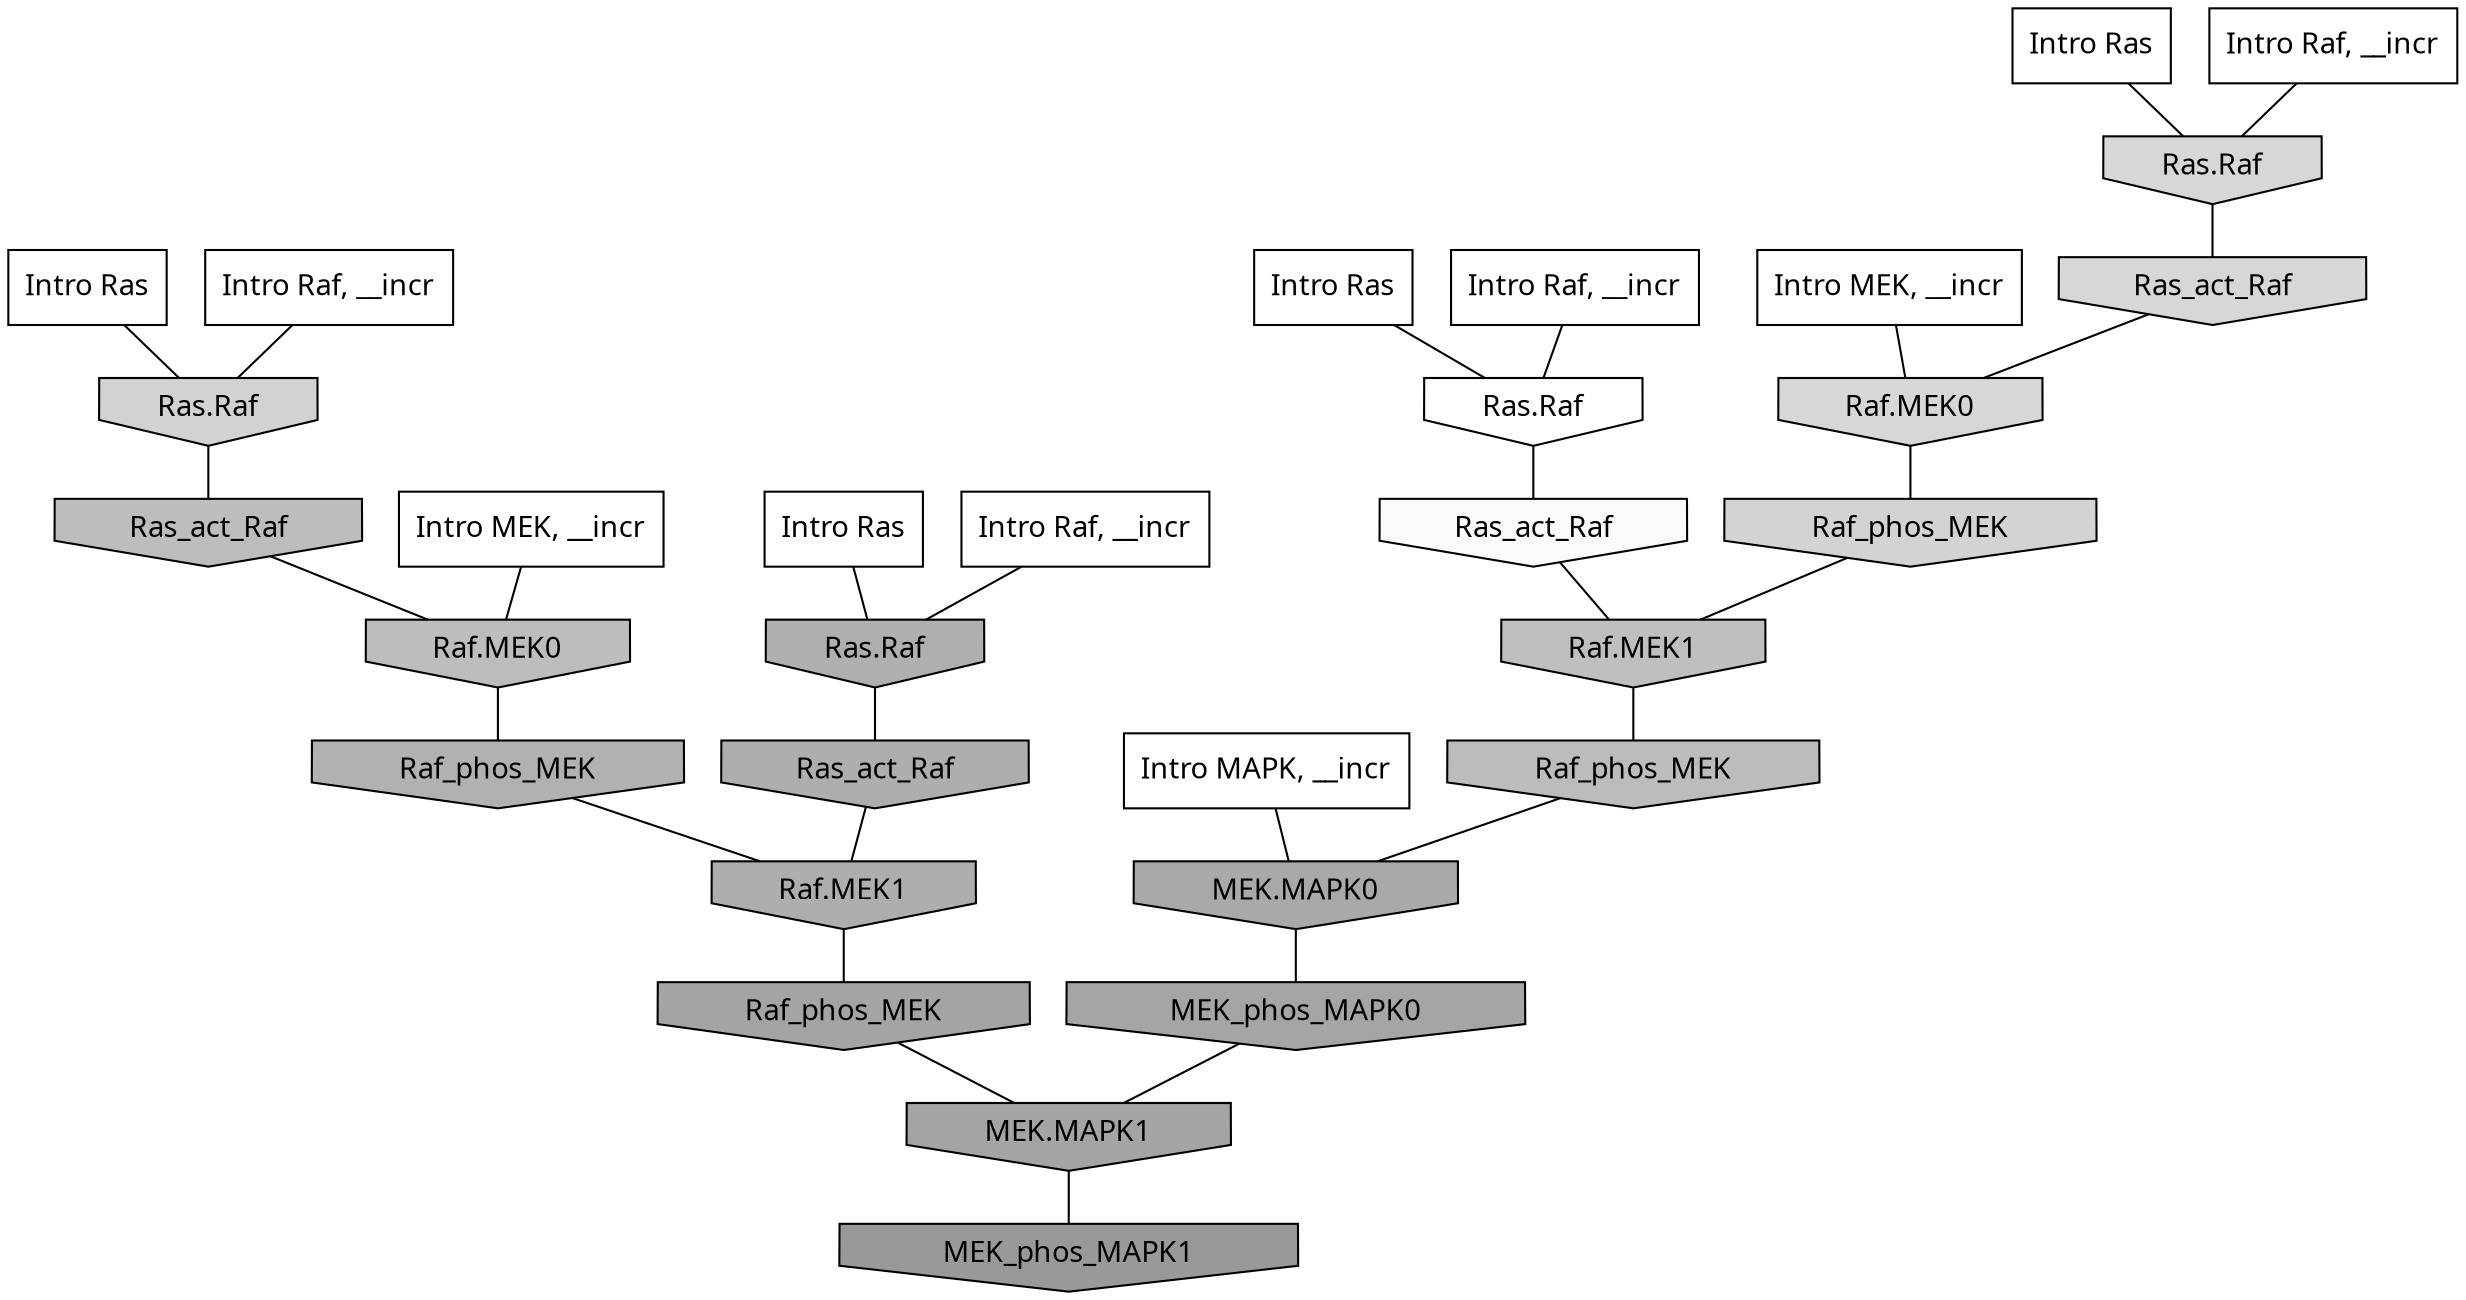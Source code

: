 digraph G{
  rankdir="TB";
  ranksep=0.30;
  node [fontname="CMU Serif"];
  edge [fontname="CMU Serif"];
  
  6 [label="Intro Ras", shape=rectangle, style=filled, fillcolor="0.000 0.000 1.000"]
  
  7 [label="Intro Ras", shape=rectangle, style=filled, fillcolor="0.000 0.000 1.000"]
  
  53 [label="Intro Ras", shape=rectangle, style=filled, fillcolor="0.000 0.000 1.000"]
  
  94 [label="Intro Ras", shape=rectangle, style=filled, fillcolor="0.000 0.000 1.000"]
  
  243 [label="Intro Raf, __incr", shape=rectangle, style=filled, fillcolor="0.000 0.000 1.000"]
  
  531 [label="Intro Raf, __incr", shape=rectangle, style=filled, fillcolor="0.000 0.000 1.000"]
  
  925 [label="Intro Raf, __incr", shape=rectangle, style=filled, fillcolor="0.000 0.000 1.000"]
  
  1006 [label="Intro Raf, __incr", shape=rectangle, style=filled, fillcolor="0.000 0.000 1.000"]
  
  1210 [label="Intro MEK, __incr", shape=rectangle, style=filled, fillcolor="0.000 0.000 1.000"]
  
  1822 [label="Intro MEK, __incr", shape=rectangle, style=filled, fillcolor="0.000 0.000 1.000"]
  
  2453 [label="Intro MAPK, __incr", shape=rectangle, style=filled, fillcolor="0.000 0.000 1.000"]
  
  3283 [label="Ras.Raf", shape=invhouse, style=filled, fillcolor="0.000 0.000 1.000"]
  
  3480 [label="Ras_act_Raf", shape=invhouse, style=filled, fillcolor="0.000 0.000 0.977"]
  
  5696 [label="Ras.Raf", shape=invhouse, style=filled, fillcolor="0.000 0.000 0.842"]
  
  5705 [label="Ras_act_Raf", shape=invhouse, style=filled, fillcolor="0.000 0.000 0.842"]
  
  5708 [label="Raf.MEK0", shape=invhouse, style=filled, fillcolor="0.000 0.000 0.842"]
  
  6074 [label="Raf_phos_MEK", shape=invhouse, style=filled, fillcolor="0.000 0.000 0.826"]
  
  6138 [label="Ras.Raf", shape=invhouse, style=filled, fillcolor="0.000 0.000 0.823"]
  
  8587 [label="Raf.MEK1", shape=invhouse, style=filled, fillcolor="0.000 0.000 0.750"]
  
  8889 [label="Ras_act_Raf", shape=invhouse, style=filled, fillcolor="0.000 0.000 0.742"]
  
  8891 [label="Raf.MEK0", shape=invhouse, style=filled, fillcolor="0.000 0.000 0.742"]
  
  9158 [label="Raf_phos_MEK", shape=invhouse, style=filled, fillcolor="0.000 0.000 0.735"]
  
  11575 [label="Raf_phos_MEK", shape=invhouse, style=filled, fillcolor="0.000 0.000 0.692"]
  
  12119 [label="Ras.Raf", shape=invhouse, style=filled, fillcolor="0.000 0.000 0.684"]
  
  12276 [label="Ras_act_Raf", shape=invhouse, style=filled, fillcolor="0.000 0.000 0.682"]
  
  12281 [label="Raf.MEK1", shape=invhouse, style=filled, fillcolor="0.000 0.000 0.681"]
  
  13720 [label="MEK.MAPK0", shape=invhouse, style=filled, fillcolor="0.000 0.000 0.661"]
  
  15040 [label="MEK_phos_MAPK0", shape=invhouse, style=filled, fillcolor="0.000 0.000 0.646"]
  
  15234 [label="Raf_phos_MEK", shape=invhouse, style=filled, fillcolor="0.000 0.000 0.643"]
  
  15260 [label="MEK.MAPK1", shape=invhouse, style=filled, fillcolor="0.000 0.000 0.643"]
  
  17353 [label="MEK_phos_MAPK1", shape=invhouse, style=filled, fillcolor="0.000 0.000 0.600"]
  
  
  15260 -> 17353 [dir=none, color="0.000 0.000 0.000"] 
  15234 -> 15260 [dir=none, color="0.000 0.000 0.000"] 
  15040 -> 15260 [dir=none, color="0.000 0.000 0.000"] 
  13720 -> 15040 [dir=none, color="0.000 0.000 0.000"] 
  12281 -> 15234 [dir=none, color="0.000 0.000 0.000"] 
  12276 -> 12281 [dir=none, color="0.000 0.000 0.000"] 
  12119 -> 12276 [dir=none, color="0.000 0.000 0.000"] 
  11575 -> 12281 [dir=none, color="0.000 0.000 0.000"] 
  9158 -> 13720 [dir=none, color="0.000 0.000 0.000"] 
  8891 -> 11575 [dir=none, color="0.000 0.000 0.000"] 
  8889 -> 8891 [dir=none, color="0.000 0.000 0.000"] 
  8587 -> 9158 [dir=none, color="0.000 0.000 0.000"] 
  6138 -> 8889 [dir=none, color="0.000 0.000 0.000"] 
  6074 -> 8587 [dir=none, color="0.000 0.000 0.000"] 
  5708 -> 6074 [dir=none, color="0.000 0.000 0.000"] 
  5705 -> 5708 [dir=none, color="0.000 0.000 0.000"] 
  5696 -> 5705 [dir=none, color="0.000 0.000 0.000"] 
  3480 -> 8587 [dir=none, color="0.000 0.000 0.000"] 
  3283 -> 3480 [dir=none, color="0.000 0.000 0.000"] 
  2453 -> 13720 [dir=none, color="0.000 0.000 0.000"] 
  1822 -> 5708 [dir=none, color="0.000 0.000 0.000"] 
  1210 -> 8891 [dir=none, color="0.000 0.000 0.000"] 
  1006 -> 12119 [dir=none, color="0.000 0.000 0.000"] 
  925 -> 5696 [dir=none, color="0.000 0.000 0.000"] 
  531 -> 3283 [dir=none, color="0.000 0.000 0.000"] 
  243 -> 6138 [dir=none, color="0.000 0.000 0.000"] 
  94 -> 3283 [dir=none, color="0.000 0.000 0.000"] 
  53 -> 12119 [dir=none, color="0.000 0.000 0.000"] 
  7 -> 5696 [dir=none, color="0.000 0.000 0.000"] 
  6 -> 6138 [dir=none, color="0.000 0.000 0.000"] 
  
  }
